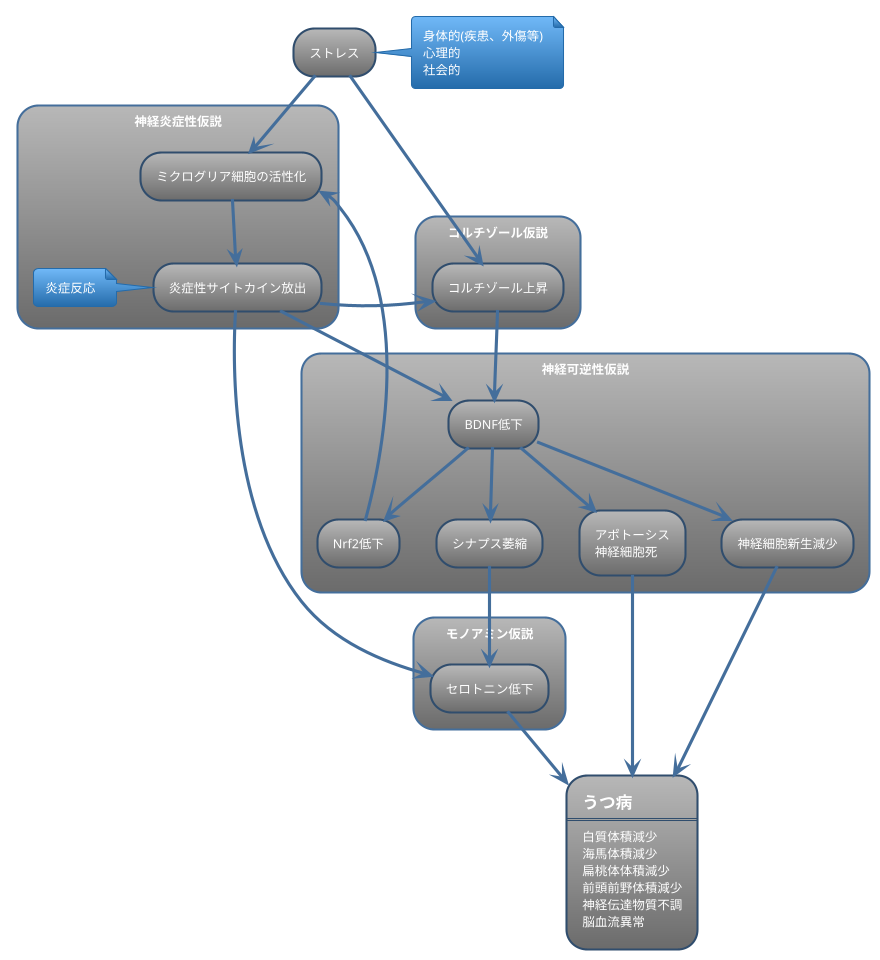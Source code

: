 @startuml
	'!pragma layout elk
	!theme spacelab-white
	skinparam backgroundColor transparent
	skinparam rectangle {
		roundCorner 40
	}

	rectangle "ストレス" as stress
	note right
		身体的(疾患、外傷等)
		心理的
		社会的
	end note

	rectangle "神経炎症性仮説" {
		rectangle "ミクログリア細胞の活性化" as microglia
		rectangle "炎症性サイトカイン放出" as Cytokine
		note left
			炎症反応
		end note
	}
	stress -down-> microglia
	microglia -down-> Cytokine

	rectangle "コルチゾール仮説" {
		rectangle "コルチゾール上昇" as cortisol
	}
	stress -down-> cortisol
	Cytokine -right-> cortisol

	rectangle "神経可逆性仮説" {
		rectangle "BDNF低下" as BDNF
		rectangle "Nrf2低下" as Nrf2
		rectangle "シナプス萎縮" as synapse
		rectangle "神経細胞新生減少" as Neurogenesis
		rectangle "アポトーシス\n神経細胞死" as apoptosis
	}
	Cytokine --> BDNF
	cortisol --> BDNF
	BDNF -down-> Nrf2
	BDNF -down-> synapse
	BDNF -down-> Neurogenesis
	BDNF -down-> apoptosis
	Nrf2 -up-> microglia

	rectangle "モノアミン仮説" {
		rectangle "セロトニン低下" as serotonin
	}
	synapse -down-> serotonin
	Cytokine --> serotonin

	rectangle depression [
		= うつ病
		====
		白質体積減少
		海馬体積減少
		扁桃体体積減少
		前頭前野体積減少
		神経伝達物質不調
		脳血流異常
	]

	serotonin -down-> depression
	Neurogenesis -down-> depression
	apoptosis -down-> depression
@enduml

